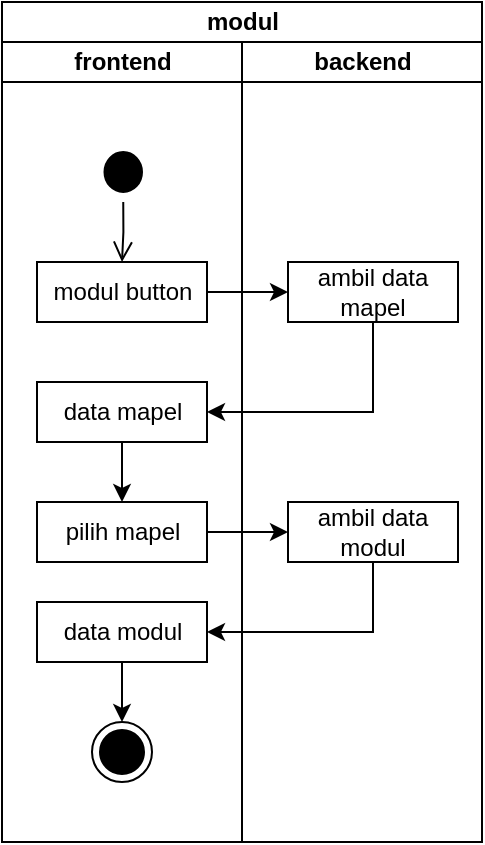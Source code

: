 <mxfile version="22.1.2" type="device">
  <diagram name="Page-1" id="saYMbGnsnK7JHOpcOOiy">
    <mxGraphModel dx="523" dy="394" grid="1" gridSize="10" guides="1" tooltips="1" connect="1" arrows="1" fold="1" page="1" pageScale="1" pageWidth="850" pageHeight="1100" math="0" shadow="0">
      <root>
        <mxCell id="0" />
        <mxCell id="1" parent="0" />
        <mxCell id="jkZ4r39kxqhYsYhe1Ng4-1" value="modul" style="swimlane;childLayout=stackLayout;resizeParent=1;resizeParentMax=0;startSize=20;html=1;" parent="1" vertex="1">
          <mxGeometry x="240.0" y="190" width="240" height="420" as="geometry" />
        </mxCell>
        <mxCell id="jkZ4r39kxqhYsYhe1Ng4-2" value="frontend" style="swimlane;startSize=20;html=1;" parent="jkZ4r39kxqhYsYhe1Ng4-1" vertex="1">
          <mxGeometry y="20" width="120" height="400" as="geometry" />
        </mxCell>
        <mxCell id="jkZ4r39kxqhYsYhe1Ng4-5" value="" style="ellipse;html=1;shape=startState;fillColor=#000000;strokeColor=#FFFFFF;" parent="jkZ4r39kxqhYsYhe1Ng4-2" vertex="1">
          <mxGeometry x="46.25" y="50" width="28.75" height="30" as="geometry" />
        </mxCell>
        <mxCell id="jkZ4r39kxqhYsYhe1Ng4-6" value="" style="edgeStyle=orthogonalEdgeStyle;html=1;verticalAlign=bottom;endArrow=open;endSize=8;strokeColor=#000000;rounded=0;" parent="jkZ4r39kxqhYsYhe1Ng4-2" source="jkZ4r39kxqhYsYhe1Ng4-5" edge="1">
          <mxGeometry relative="1" as="geometry">
            <mxPoint x="60.0" y="110" as="targetPoint" />
          </mxGeometry>
        </mxCell>
        <mxCell id="jkZ4r39kxqhYsYhe1Ng4-7" value="modul button" style="html=1;whiteSpace=wrap;" parent="jkZ4r39kxqhYsYhe1Ng4-2" vertex="1">
          <mxGeometry x="17.5" y="110" width="85" height="30" as="geometry" />
        </mxCell>
        <mxCell id="jkZ4r39kxqhYsYhe1Ng4-22" style="edgeStyle=orthogonalEdgeStyle;rounded=0;orthogonalLoop=1;jettySize=auto;html=1;exitX=0.5;exitY=1;exitDx=0;exitDy=0;entryX=0.5;entryY=0;entryDx=0;entryDy=0;" parent="jkZ4r39kxqhYsYhe1Ng4-2" source="jkZ4r39kxqhYsYhe1Ng4-16" target="jkZ4r39kxqhYsYhe1Ng4-21" edge="1">
          <mxGeometry relative="1" as="geometry" />
        </mxCell>
        <mxCell id="jkZ4r39kxqhYsYhe1Ng4-16" value="data mapel" style="html=1;whiteSpace=wrap;" parent="jkZ4r39kxqhYsYhe1Ng4-2" vertex="1">
          <mxGeometry x="17.5" y="170" width="85" height="30" as="geometry" />
        </mxCell>
        <mxCell id="jkZ4r39kxqhYsYhe1Ng4-21" value="pilih mapel" style="html=1;whiteSpace=wrap;" parent="jkZ4r39kxqhYsYhe1Ng4-2" vertex="1">
          <mxGeometry x="17.5" y="230" width="85" height="30" as="geometry" />
        </mxCell>
        <mxCell id="jkZ4r39kxqhYsYhe1Ng4-27" style="edgeStyle=orthogonalEdgeStyle;rounded=0;orthogonalLoop=1;jettySize=auto;html=1;exitX=0.5;exitY=1;exitDx=0;exitDy=0;entryX=0.5;entryY=0;entryDx=0;entryDy=0;" parent="jkZ4r39kxqhYsYhe1Ng4-2" source="jkZ4r39kxqhYsYhe1Ng4-25" target="jkZ4r39kxqhYsYhe1Ng4-26" edge="1">
          <mxGeometry relative="1" as="geometry" />
        </mxCell>
        <mxCell id="jkZ4r39kxqhYsYhe1Ng4-25" value="data modul" style="html=1;whiteSpace=wrap;" parent="jkZ4r39kxqhYsYhe1Ng4-2" vertex="1">
          <mxGeometry x="17.5" y="280" width="85" height="30" as="geometry" />
        </mxCell>
        <mxCell id="jkZ4r39kxqhYsYhe1Ng4-26" value="" style="ellipse;html=1;shape=endState;fillColor=#000000;strokeColor=#000000;" parent="jkZ4r39kxqhYsYhe1Ng4-2" vertex="1">
          <mxGeometry x="45.0" y="340" width="30" height="30" as="geometry" />
        </mxCell>
        <mxCell id="jkZ4r39kxqhYsYhe1Ng4-3" value="backend" style="swimlane;startSize=20;html=1;" parent="jkZ4r39kxqhYsYhe1Ng4-1" vertex="1">
          <mxGeometry x="120" y="20" width="120" height="400" as="geometry" />
        </mxCell>
        <mxCell id="jkZ4r39kxqhYsYhe1Ng4-15" value="ambil data mapel" style="html=1;whiteSpace=wrap;" parent="jkZ4r39kxqhYsYhe1Ng4-3" vertex="1">
          <mxGeometry x="23" y="110" width="85" height="30" as="geometry" />
        </mxCell>
        <mxCell id="jkZ4r39kxqhYsYhe1Ng4-17" value="ambil data modul" style="html=1;whiteSpace=wrap;" parent="jkZ4r39kxqhYsYhe1Ng4-3" vertex="1">
          <mxGeometry x="23" y="230" width="85" height="30" as="geometry" />
        </mxCell>
        <mxCell id="jkZ4r39kxqhYsYhe1Ng4-18" style="edgeStyle=orthogonalEdgeStyle;rounded=0;orthogonalLoop=1;jettySize=auto;html=1;exitX=1;exitY=0.5;exitDx=0;exitDy=0;entryX=0;entryY=0.5;entryDx=0;entryDy=0;" parent="jkZ4r39kxqhYsYhe1Ng4-1" source="jkZ4r39kxqhYsYhe1Ng4-7" target="jkZ4r39kxqhYsYhe1Ng4-15" edge="1">
          <mxGeometry relative="1" as="geometry" />
        </mxCell>
        <mxCell id="jkZ4r39kxqhYsYhe1Ng4-19" style="edgeStyle=orthogonalEdgeStyle;rounded=0;orthogonalLoop=1;jettySize=auto;html=1;exitX=0.5;exitY=1;exitDx=0;exitDy=0;entryX=1;entryY=0.5;entryDx=0;entryDy=0;" parent="jkZ4r39kxqhYsYhe1Ng4-1" source="jkZ4r39kxqhYsYhe1Ng4-15" target="jkZ4r39kxqhYsYhe1Ng4-16" edge="1">
          <mxGeometry relative="1" as="geometry" />
        </mxCell>
        <mxCell id="jkZ4r39kxqhYsYhe1Ng4-23" style="edgeStyle=orthogonalEdgeStyle;rounded=0;orthogonalLoop=1;jettySize=auto;html=1;exitX=1;exitY=0.5;exitDx=0;exitDy=0;entryX=0;entryY=0.5;entryDx=0;entryDy=0;" parent="jkZ4r39kxqhYsYhe1Ng4-1" source="jkZ4r39kxqhYsYhe1Ng4-21" target="jkZ4r39kxqhYsYhe1Ng4-17" edge="1">
          <mxGeometry relative="1" as="geometry" />
        </mxCell>
        <mxCell id="jkZ4r39kxqhYsYhe1Ng4-24" style="edgeStyle=orthogonalEdgeStyle;rounded=0;orthogonalLoop=1;jettySize=auto;html=1;exitX=0.5;exitY=1;exitDx=0;exitDy=0;entryX=1;entryY=0.5;entryDx=0;entryDy=0;" parent="jkZ4r39kxqhYsYhe1Ng4-1" source="jkZ4r39kxqhYsYhe1Ng4-17" target="jkZ4r39kxqhYsYhe1Ng4-25" edge="1">
          <mxGeometry relative="1" as="geometry">
            <mxPoint x="100.0" y="340" as="targetPoint" />
          </mxGeometry>
        </mxCell>
      </root>
    </mxGraphModel>
  </diagram>
</mxfile>

